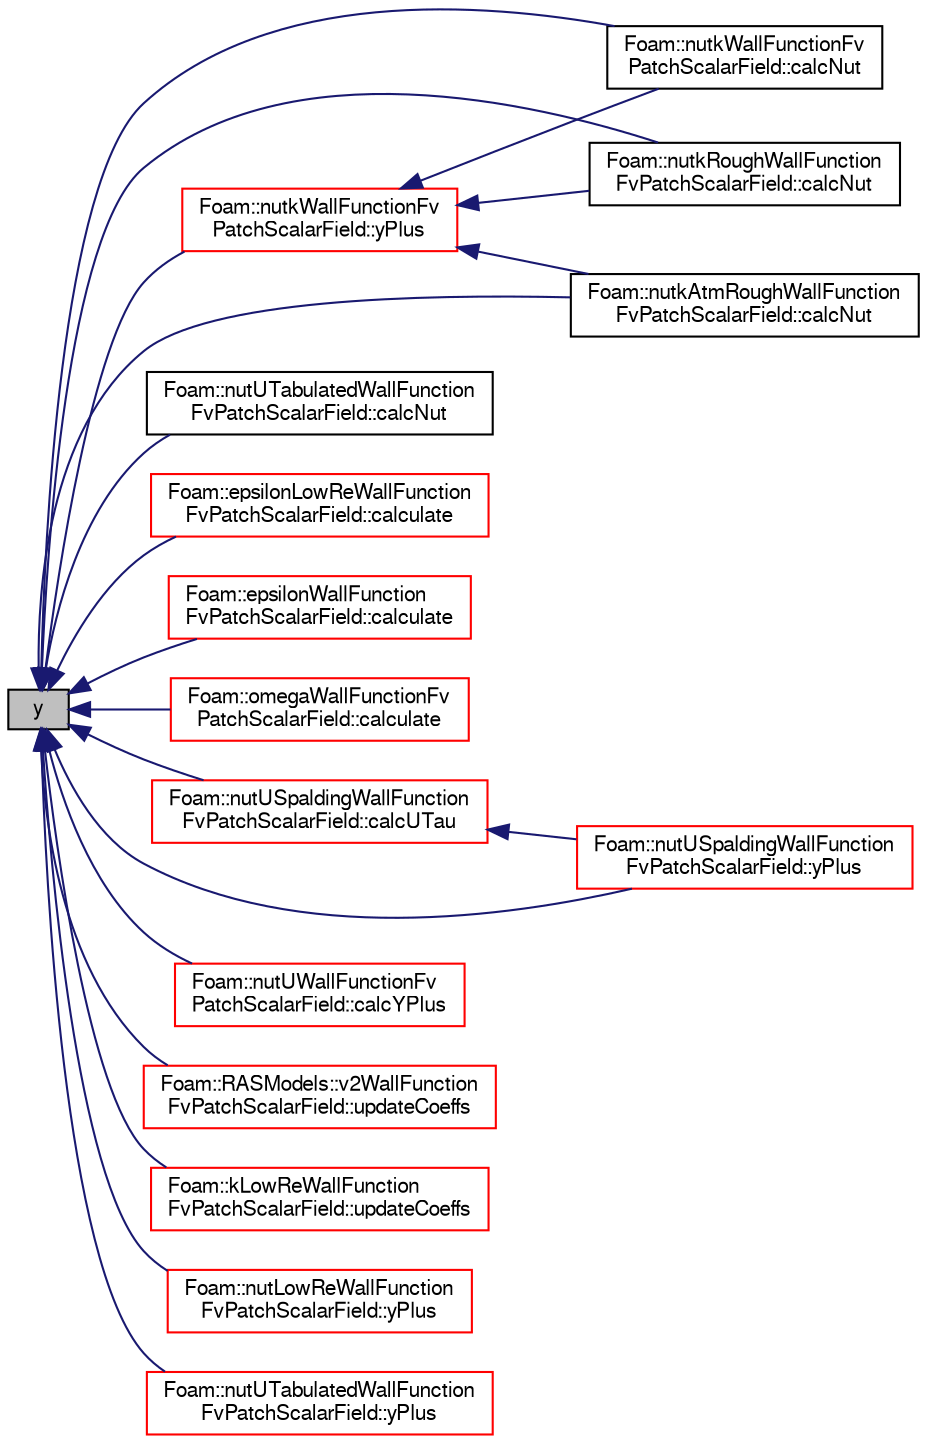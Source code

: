 digraph "y"
{
  bgcolor="transparent";
  edge [fontname="FreeSans",fontsize="10",labelfontname="FreeSans",labelfontsize="10"];
  node [fontname="FreeSans",fontsize="10",shape=record];
  rankdir="LR";
  Node531 [label="y",height=0.2,width=0.4,color="black", fillcolor="grey75", style="filled", fontcolor="black"];
  Node531 -> Node532 [dir="back",color="midnightblue",fontsize="10",style="solid",fontname="FreeSans"];
  Node532 [label="Foam::nutkWallFunctionFv\lPatchScalarField::calcNut",height=0.2,width=0.4,color="black",URL="$a31266.html#a770ef88c60cd370e9d4eacc46f774f07",tooltip="Calculate the turbulence viscosity. "];
  Node531 -> Node533 [dir="back",color="midnightblue",fontsize="10",style="solid",fontname="FreeSans"];
  Node533 [label="Foam::nutUTabulatedWallFunction\lFvPatchScalarField::calcNut",height=0.2,width=0.4,color="black",URL="$a31282.html#a770ef88c60cd370e9d4eacc46f774f07",tooltip="Calculate the turbulence viscosity. "];
  Node531 -> Node534 [dir="back",color="midnightblue",fontsize="10",style="solid",fontname="FreeSans"];
  Node534 [label="Foam::nutkRoughWallFunction\lFvPatchScalarField::calcNut",height=0.2,width=0.4,color="black",URL="$a31262.html#a770ef88c60cd370e9d4eacc46f774f07",tooltip="Calculate the turbulence viscosity. "];
  Node531 -> Node535 [dir="back",color="midnightblue",fontsize="10",style="solid",fontname="FreeSans"];
  Node535 [label="Foam::nutkAtmRoughWallFunction\lFvPatchScalarField::calcNut",height=0.2,width=0.4,color="black",URL="$a31258.html#a770ef88c60cd370e9d4eacc46f774f07",tooltip="Calculate the turbulence viscosity. "];
  Node531 -> Node536 [dir="back",color="midnightblue",fontsize="10",style="solid",fontname="FreeSans"];
  Node536 [label="Foam::epsilonLowReWallFunction\lFvPatchScalarField::calculate",height=0.2,width=0.4,color="red",URL="$a31238.html#a9b10d949afa36a0fe772c66e94719865",tooltip="Calculate the epsilon and G. "];
  Node531 -> Node538 [dir="back",color="midnightblue",fontsize="10",style="solid",fontname="FreeSans"];
  Node538 [label="Foam::epsilonWallFunction\lFvPatchScalarField::calculate",height=0.2,width=0.4,color="red",URL="$a31242.html#a9b10d949afa36a0fe772c66e94719865",tooltip="Calculate the epsilon and G. "];
  Node531 -> Node547 [dir="back",color="midnightblue",fontsize="10",style="solid",fontname="FreeSans"];
  Node547 [label="Foam::omegaWallFunctionFv\lPatchScalarField::calculate",height=0.2,width=0.4,color="red",URL="$a31294.html#a198ab1edcd6a58e1f422febaac58dacc",tooltip="Calculate the omega and G. "];
  Node531 -> Node556 [dir="back",color="midnightblue",fontsize="10",style="solid",fontname="FreeSans"];
  Node556 [label="Foam::nutUSpaldingWallFunction\lFvPatchScalarField::calcUTau",height=0.2,width=0.4,color="red",URL="$a31278.html#a24807ec3405a761fb6380573614a3040",tooltip="Calculate the friction velocity. "];
  Node556 -> Node558 [dir="back",color="midnightblue",fontsize="10",style="solid",fontname="FreeSans"];
  Node558 [label="Foam::nutUSpaldingWallFunction\lFvPatchScalarField::yPlus",height=0.2,width=0.4,color="red",URL="$a31278.html#a0de83d05eb8aabc5f8cf747584ef03c3",tooltip="Calculate and return the yPlus at the boundary. "];
  Node531 -> Node560 [dir="back",color="midnightblue",fontsize="10",style="solid",fontname="FreeSans"];
  Node560 [label="Foam::nutUWallFunctionFv\lPatchScalarField::calcYPlus",height=0.2,width=0.4,color="red",URL="$a31286.html#ad8e694d783badd5959d78884358ffb9f",tooltip="Calculate yPLus. "];
  Node531 -> Node564 [dir="back",color="midnightblue",fontsize="10",style="solid",fontname="FreeSans"];
  Node564 [label="Foam::RASModels::v2WallFunction\lFvPatchScalarField::updateCoeffs",height=0.2,width=0.4,color="red",URL="$a31298.html#a7e24eafac629d3733181cd942d4c902f",tooltip="Update the coefficients associated with the patch field. "];
  Node531 -> Node566 [dir="back",color="midnightblue",fontsize="10",style="solid",fontname="FreeSans"];
  Node566 [label="Foam::kLowReWallFunction\lFvPatchScalarField::updateCoeffs",height=0.2,width=0.4,color="red",URL="$a31250.html#a7e24eafac629d3733181cd942d4c902f",tooltip="Update the coefficients associated with the patch field. "];
  Node531 -> Node568 [dir="back",color="midnightblue",fontsize="10",style="solid",fontname="FreeSans"];
  Node568 [label="Foam::nutLowReWallFunction\lFvPatchScalarField::yPlus",height=0.2,width=0.4,color="red",URL="$a31270.html#a0de83d05eb8aabc5f8cf747584ef03c3",tooltip="Calculate and return the yPlus at the boundary. "];
  Node531 -> Node570 [dir="back",color="midnightblue",fontsize="10",style="solid",fontname="FreeSans"];
  Node570 [label="Foam::nutkWallFunctionFv\lPatchScalarField::yPlus",height=0.2,width=0.4,color="red",URL="$a31266.html#a0de83d05eb8aabc5f8cf747584ef03c3",tooltip="Calculate and return the yPlus at the boundary. "];
  Node570 -> Node532 [dir="back",color="midnightblue",fontsize="10",style="solid",fontname="FreeSans"];
  Node570 -> Node534 [dir="back",color="midnightblue",fontsize="10",style="solid",fontname="FreeSans"];
  Node570 -> Node535 [dir="back",color="midnightblue",fontsize="10",style="solid",fontname="FreeSans"];
  Node531 -> Node558 [dir="back",color="midnightblue",fontsize="10",style="solid",fontname="FreeSans"];
  Node531 -> Node572 [dir="back",color="midnightblue",fontsize="10",style="solid",fontname="FreeSans"];
  Node572 [label="Foam::nutUTabulatedWallFunction\lFvPatchScalarField::yPlus",height=0.2,width=0.4,color="red",URL="$a31282.html#a0de83d05eb8aabc5f8cf747584ef03c3",tooltip="Calculate and return the yPlus at the boundary. "];
}
